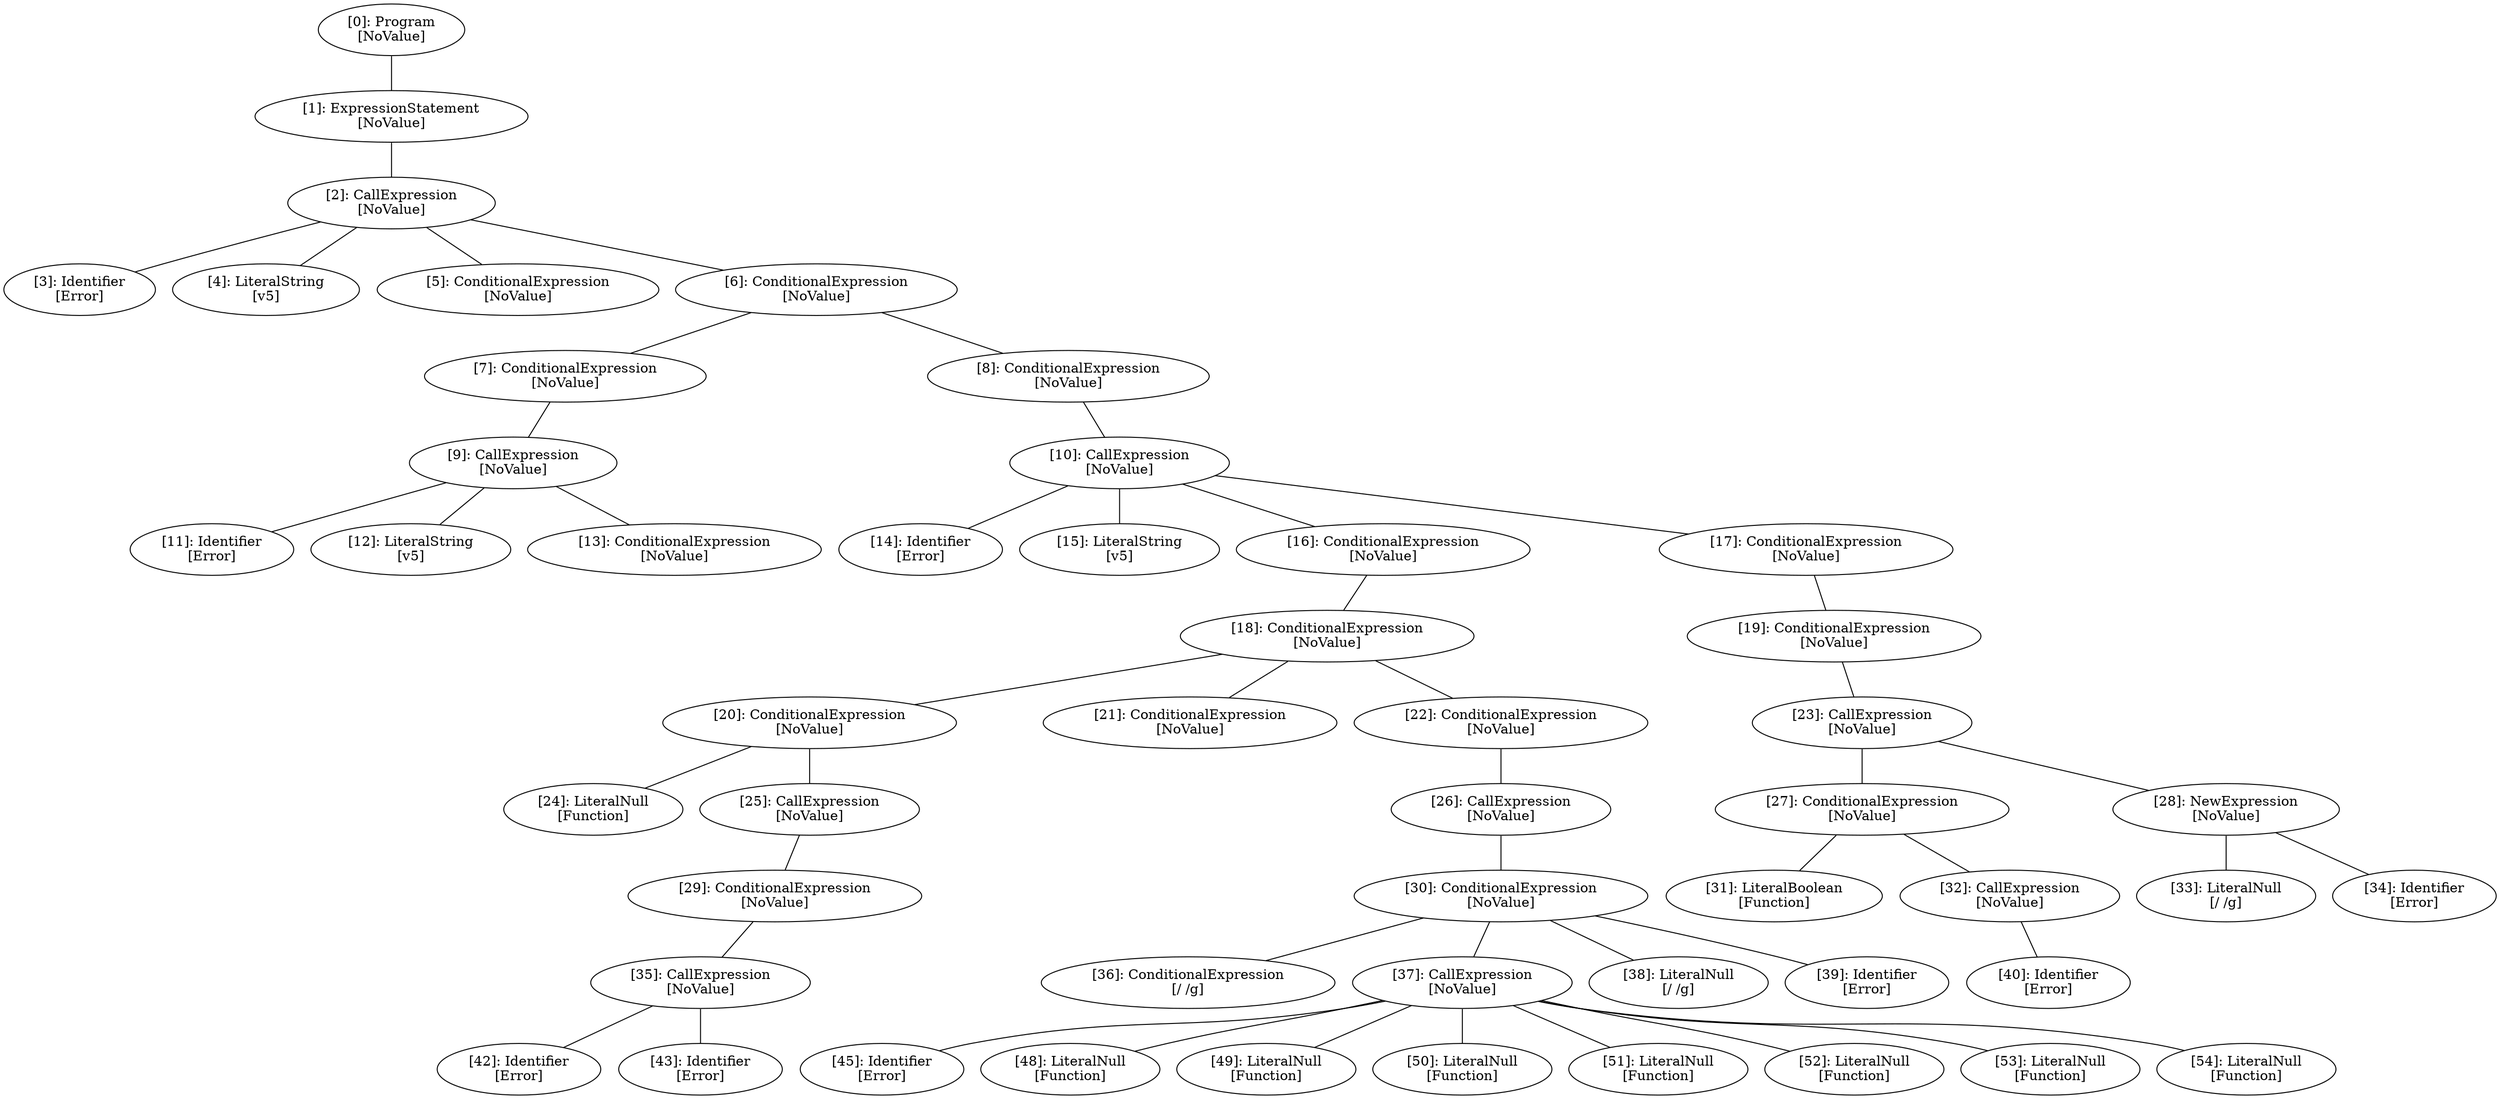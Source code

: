 // Result
graph {
	0 [label="[0]: Program
[NoValue]"]
	1 [label="[1]: ExpressionStatement
[NoValue]"]
	2 [label="[2]: CallExpression
[NoValue]"]
	3 [label="[3]: Identifier
[Error]"]
	4 [label="[4]: LiteralString
[v5]"]
	5 [label="[5]: ConditionalExpression
[NoValue]"]
	6 [label="[6]: ConditionalExpression
[NoValue]"]
	7 [label="[7]: ConditionalExpression
[NoValue]"]
	8 [label="[8]: ConditionalExpression
[NoValue]"]
	9 [label="[9]: CallExpression
[NoValue]"]
	10 [label="[10]: CallExpression
[NoValue]"]
	11 [label="[11]: Identifier
[Error]"]
	12 [label="[12]: LiteralString
[v5]"]
	13 [label="[13]: ConditionalExpression
[NoValue]"]
	14 [label="[14]: Identifier
[Error]"]
	15 [label="[15]: LiteralString
[v5]"]
	16 [label="[16]: ConditionalExpression
[NoValue]"]
	17 [label="[17]: ConditionalExpression
[NoValue]"]
	18 [label="[18]: ConditionalExpression
[NoValue]"]
	19 [label="[19]: ConditionalExpression
[NoValue]"]
	20 [label="[20]: ConditionalExpression
[NoValue]"]
	21 [label="[21]: ConditionalExpression
[NoValue]"]
	22 [label="[22]: ConditionalExpression
[NoValue]"]
	23 [label="[23]: CallExpression
[NoValue]"]
	24 [label="[24]: LiteralNull
[Function]"]
	25 [label="[25]: CallExpression
[NoValue]"]
	26 [label="[26]: CallExpression
[NoValue]"]
	27 [label="[27]: ConditionalExpression
[NoValue]"]
	28 [label="[28]: NewExpression
[NoValue]"]
	29 [label="[29]: ConditionalExpression
[NoValue]"]
	30 [label="[30]: ConditionalExpression
[NoValue]"]
	31 [label="[31]: LiteralBoolean
[Function]"]
	32 [label="[32]: CallExpression
[NoValue]"]
	33 [label="[33]: LiteralNull
[/ /g]"]
	34 [label="[34]: Identifier
[Error]"]
	35 [label="[35]: CallExpression
[NoValue]"]
	36 [label="[36]: ConditionalExpression
[/ /g]"]
	37 [label="[37]: CallExpression
[NoValue]"]
	38 [label="[38]: LiteralNull
[/ /g]"]
	39 [label="[39]: Identifier
[Error]"]
	40 [label="[40]: Identifier
[Error]"]
	42 [label="[42]: Identifier
[Error]"]
	43 [label="[43]: Identifier
[Error]"]
	45 [label="[45]: Identifier
[Error]"]
	48 [label="[48]: LiteralNull
[Function]"]
	49 [label="[49]: LiteralNull
[Function]"]
	50 [label="[50]: LiteralNull
[Function]"]
	51 [label="[51]: LiteralNull
[Function]"]
	52 [label="[52]: LiteralNull
[Function]"]
	53 [label="[53]: LiteralNull
[Function]"]
	54 [label="[54]: LiteralNull
[Function]"]
	0 -- 1
	1 -- 2
	2 -- 3
	2 -- 4
	2 -- 5
	2 -- 6
	6 -- 7
	6 -- 8
	7 -- 9
	8 -- 10
	9 -- 11
	9 -- 12
	9 -- 13
	10 -- 14
	10 -- 15
	10 -- 16
	10 -- 17
	16 -- 18
	17 -- 19
	18 -- 20
	18 -- 21
	18 -- 22
	19 -- 23
	20 -- 24
	20 -- 25
	22 -- 26
	23 -- 27
	23 -- 28
	25 -- 29
	26 -- 30
	27 -- 31
	27 -- 32
	28 -- 33
	28 -- 34
	29 -- 35
	30 -- 36
	30 -- 37
	30 -- 38
	30 -- 39
	32 -- 40
	35 -- 42
	35 -- 43
	37 -- 45
	37 -- 48
	37 -- 49
	37 -- 50
	37 -- 51
	37 -- 52
	37 -- 53
	37 -- 54
}
